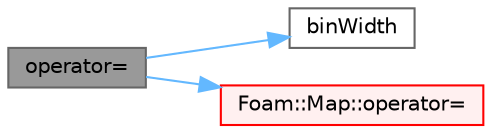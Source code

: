 digraph "operator="
{
 // LATEX_PDF_SIZE
  bgcolor="transparent";
  edge [fontname=Helvetica,fontsize=10,labelfontname=Helvetica,labelfontsize=10];
  node [fontname=Helvetica,fontsize=10,shape=box,height=0.2,width=0.4];
  rankdir="LR";
  Node1 [id="Node000001",label="operator=",height=0.2,width=0.4,color="gray40", fillcolor="grey60", style="filled", fontcolor="black",tooltip=" "];
  Node1 -> Node2 [id="edge1_Node000001_Node000002",color="steelblue1",style="solid",tooltip=" "];
  Node2 [id="Node000002",label="binWidth",height=0.2,width=0.4,color="grey40", fillcolor="white", style="filled",URL="$classFoam_1_1distribution.html#ad9bbd10b0f8997f516074985000f91c7",tooltip=" "];
  Node1 -> Node3 [id="edge2_Node000001_Node000003",color="steelblue1",style="solid",tooltip=" "];
  Node3 [id="Node000003",label="Foam::Map::operator=",height=0.2,width=0.4,color="red", fillcolor="#FFF0F0", style="filled",URL="$classFoam_1_1Map.html#ac4ecdfe1b32425bb340a553f33376196",tooltip=" "];
}
